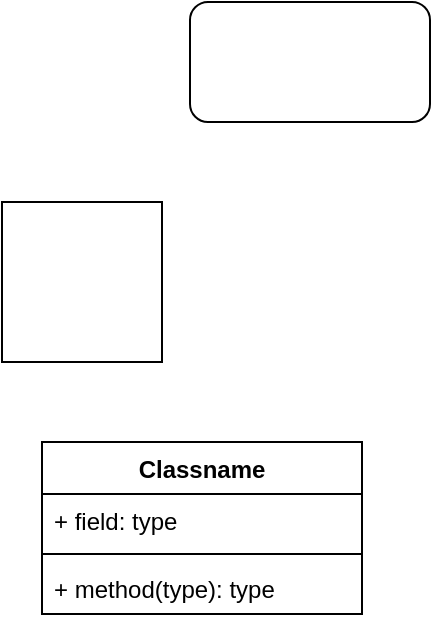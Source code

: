 <mxfile version="24.7.8">
  <diagram name="第 1 页" id="Dqm6s_bBct5XR2kBFNnD">
    <mxGraphModel dx="1666" dy="833" grid="1" gridSize="10" guides="1" tooltips="1" connect="1" arrows="1" fold="1" page="1" pageScale="1" pageWidth="827" pageHeight="1169" math="0" shadow="0">
      <root>
        <mxCell id="0" />
        <mxCell id="1" parent="0" />
        <mxCell id="6w0r7TjKL5XLj9r4oj1u-1" value="" style="whiteSpace=wrap;html=1;aspect=fixed;" vertex="1" parent="1">
          <mxGeometry x="260" y="150" width="80" height="80" as="geometry" />
        </mxCell>
        <mxCell id="6w0r7TjKL5XLj9r4oj1u-2" value="" style="rounded=1;whiteSpace=wrap;html=1;" vertex="1" parent="1">
          <mxGeometry x="354" y="50" width="120" height="60" as="geometry" />
        </mxCell>
        <mxCell id="6w0r7TjKL5XLj9r4oj1u-3" value="Classname" style="swimlane;fontStyle=1;align=center;verticalAlign=top;childLayout=stackLayout;horizontal=1;startSize=26;horizontalStack=0;resizeParent=1;resizeParentMax=0;resizeLast=0;collapsible=1;marginBottom=0;whiteSpace=wrap;html=1;" vertex="1" parent="1">
          <mxGeometry x="280" y="270" width="160" height="86" as="geometry" />
        </mxCell>
        <mxCell id="6w0r7TjKL5XLj9r4oj1u-4" value="+ field: type" style="text;strokeColor=none;fillColor=none;align=left;verticalAlign=top;spacingLeft=4;spacingRight=4;overflow=hidden;rotatable=0;points=[[0,0.5],[1,0.5]];portConstraint=eastwest;whiteSpace=wrap;html=1;" vertex="1" parent="6w0r7TjKL5XLj9r4oj1u-3">
          <mxGeometry y="26" width="160" height="26" as="geometry" />
        </mxCell>
        <mxCell id="6w0r7TjKL5XLj9r4oj1u-5" value="" style="line;strokeWidth=1;fillColor=none;align=left;verticalAlign=middle;spacingTop=-1;spacingLeft=3;spacingRight=3;rotatable=0;labelPosition=right;points=[];portConstraint=eastwest;strokeColor=inherit;" vertex="1" parent="6w0r7TjKL5XLj9r4oj1u-3">
          <mxGeometry y="52" width="160" height="8" as="geometry" />
        </mxCell>
        <mxCell id="6w0r7TjKL5XLj9r4oj1u-6" value="+ method(type): type" style="text;strokeColor=none;fillColor=none;align=left;verticalAlign=top;spacingLeft=4;spacingRight=4;overflow=hidden;rotatable=0;points=[[0,0.5],[1,0.5]];portConstraint=eastwest;whiteSpace=wrap;html=1;" vertex="1" parent="6w0r7TjKL5XLj9r4oj1u-3">
          <mxGeometry y="60" width="160" height="26" as="geometry" />
        </mxCell>
      </root>
    </mxGraphModel>
  </diagram>
</mxfile>
